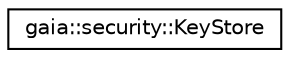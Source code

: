 digraph G
{
  edge [fontname="Helvetica",fontsize="10",labelfontname="Helvetica",labelfontsize="10"];
  node [fontname="Helvetica",fontsize="10",shape=record];
  rankdir=LR;
  Node1 [label="gaia::security::KeyStore",height=0.2,width=0.4,color="black", fillcolor="white", style="filled",URL="$d9/d7b/classgaia_1_1security_1_1_key_store.html",tooltip="Provide interface to store key-value pairs in a secured storage."];
}
